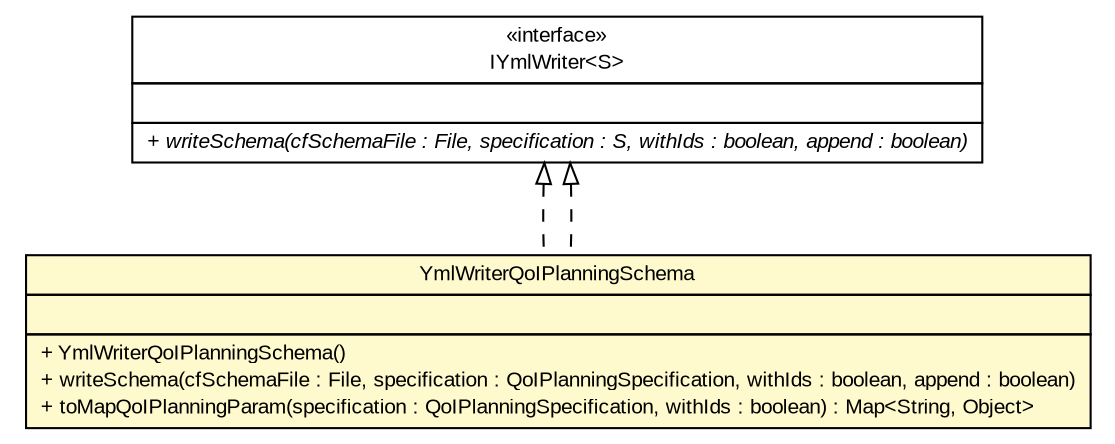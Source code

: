 #!/usr/local/bin/dot
#
# Class diagram 
# Generated by UMLGraph version R5_6-24-gf6e263 (http://www.umlgraph.org/)
#

digraph G {
	edge [fontname="arial",fontsize=10,labelfontname="arial",labelfontsize=10];
	node [fontname="arial",fontsize=10,shape=plaintext];
	nodesep=0.25;
	ranksep=0.5;
	// gov.sandia.cf.application.configuration.IYmlWriter<S>
	c463444 [label=<<table title="gov.sandia.cf.application.configuration.IYmlWriter" border="0" cellborder="1" cellspacing="0" cellpadding="2" port="p" href="../IYmlWriter.html">
		<tr><td><table border="0" cellspacing="0" cellpadding="1">
<tr><td align="center" balign="center"> &#171;interface&#187; </td></tr>
<tr><td align="center" balign="center"> IYmlWriter&lt;S&gt; </td></tr>
		</table></td></tr>
		<tr><td><table border="0" cellspacing="0" cellpadding="1">
<tr><td align="left" balign="left">  </td></tr>
		</table></td></tr>
		<tr><td><table border="0" cellspacing="0" cellpadding="1">
<tr><td align="left" balign="left"><font face="arial italic" point-size="10.0"> + writeSchema(cfSchemaFile : File, specification : S, withIds : boolean, append : boolean) </font></td></tr>
		</table></td></tr>
		</table>>, URL="../IYmlWriter.html", fontname="arial", fontcolor="black", fontsize=10.0];
	// gov.sandia.cf.application.configuration.qoiplanning.YmlWriterQoIPlanningSchema
	c463463 [label=<<table title="gov.sandia.cf.application.configuration.qoiplanning.YmlWriterQoIPlanningSchema" border="0" cellborder="1" cellspacing="0" cellpadding="2" port="p" bgcolor="lemonChiffon" href="./YmlWriterQoIPlanningSchema.html">
		<tr><td><table border="0" cellspacing="0" cellpadding="1">
<tr><td align="center" balign="center"> YmlWriterQoIPlanningSchema </td></tr>
		</table></td></tr>
		<tr><td><table border="0" cellspacing="0" cellpadding="1">
<tr><td align="left" balign="left">  </td></tr>
		</table></td></tr>
		<tr><td><table border="0" cellspacing="0" cellpadding="1">
<tr><td align="left" balign="left"> + YmlWriterQoIPlanningSchema() </td></tr>
<tr><td align="left" balign="left"> + writeSchema(cfSchemaFile : File, specification : QoIPlanningSpecification, withIds : boolean, append : boolean) </td></tr>
<tr><td align="left" balign="left"> + toMapQoIPlanningParam(specification : QoIPlanningSpecification, withIds : boolean) : Map&lt;String, Object&gt; </td></tr>
		</table></td></tr>
		</table>>, URL="./YmlWriterQoIPlanningSchema.html", fontname="arial", fontcolor="black", fontsize=10.0];
	//gov.sandia.cf.application.configuration.qoiplanning.YmlWriterQoIPlanningSchema implements gov.sandia.cf.application.configuration.IYmlWriter<S>
	c463444:p -> c463463:p [dir=back,arrowtail=empty,style=dashed];
	//gov.sandia.cf.application.configuration.qoiplanning.YmlWriterQoIPlanningSchema implements gov.sandia.cf.application.configuration.IYmlWriter<S>
	c463444:p -> c463463:p [dir=back,arrowtail=empty,style=dashed];
}

